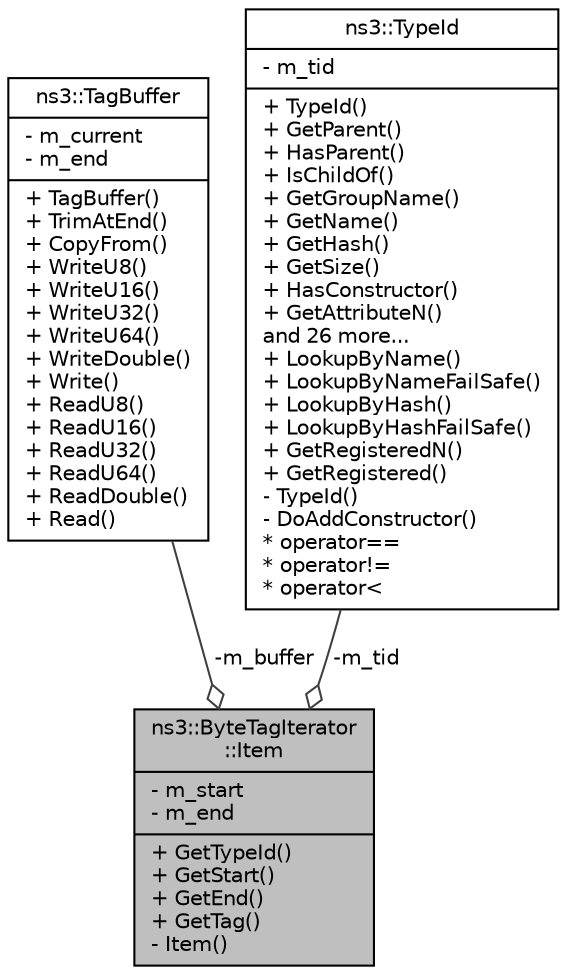 digraph "ns3::ByteTagIterator::Item"
{
  edge [fontname="Helvetica",fontsize="10",labelfontname="Helvetica",labelfontsize="10"];
  node [fontname="Helvetica",fontsize="10",shape=record];
  Node1 [label="{ns3::ByteTagIterator\l::Item\n|- m_start\l- m_end\l|+ GetTypeId()\l+ GetStart()\l+ GetEnd()\l+ GetTag()\l- Item()\l}",height=0.2,width=0.4,color="black", fillcolor="grey75", style="filled", fontcolor="black"];
  Node2 -> Node1 [color="grey25",fontsize="10",style="solid",label=" -m_buffer" ,arrowhead="odiamond"];
  Node2 [label="{ns3::TagBuffer\n|- m_current\l- m_end\l|+ TagBuffer()\l+ TrimAtEnd()\l+ CopyFrom()\l+ WriteU8()\l+ WriteU16()\l+ WriteU32()\l+ WriteU64()\l+ WriteDouble()\l+ Write()\l+ ReadU8()\l+ ReadU16()\l+ ReadU32()\l+ ReadU64()\l+ ReadDouble()\l+ Read()\l}",height=0.2,width=0.4,color="black", fillcolor="white", style="filled",URL="$d6/ded/classns3_1_1TagBuffer.html",tooltip="read and write tag data "];
  Node3 -> Node1 [color="grey25",fontsize="10",style="solid",label=" -m_tid" ,arrowhead="odiamond"];
  Node3 [label="{ns3::TypeId\n|- m_tid\l|+ TypeId()\l+ GetParent()\l+ HasParent()\l+ IsChildOf()\l+ GetGroupName()\l+ GetName()\l+ GetHash()\l+ GetSize()\l+ HasConstructor()\l+ GetAttributeN()\land 26 more...\l+ LookupByName()\l+ LookupByNameFailSafe()\l+ LookupByHash()\l+ LookupByHashFailSafe()\l+ GetRegisteredN()\l+ GetRegistered()\l- TypeId()\l- DoAddConstructor()\l* operator==\l* operator!=\l* operator\<\l}",height=0.2,width=0.4,color="black", fillcolor="white", style="filled",URL="$d6/d11/classns3_1_1TypeId.html",tooltip="a unique identifier for an interface. "];
}
